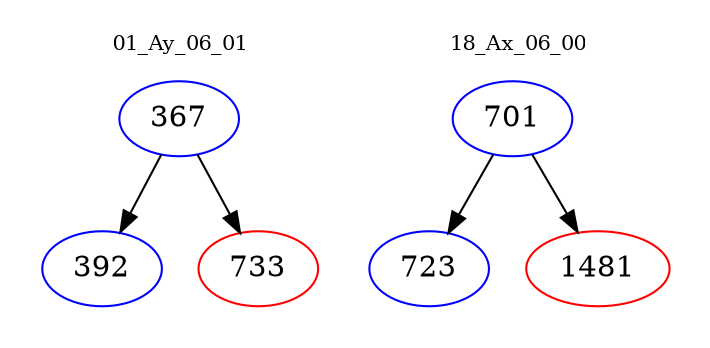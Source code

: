 digraph{
subgraph cluster_0 {
color = white
label = "01_Ay_06_01";
fontsize=10;
T0_367 [label="367", color="blue"]
T0_367 -> T0_392 [color="black"]
T0_392 [label="392", color="blue"]
T0_367 -> T0_733 [color="black"]
T0_733 [label="733", color="red"]
}
subgraph cluster_1 {
color = white
label = "18_Ax_06_00";
fontsize=10;
T1_701 [label="701", color="blue"]
T1_701 -> T1_723 [color="black"]
T1_723 [label="723", color="blue"]
T1_701 -> T1_1481 [color="black"]
T1_1481 [label="1481", color="red"]
}
}
